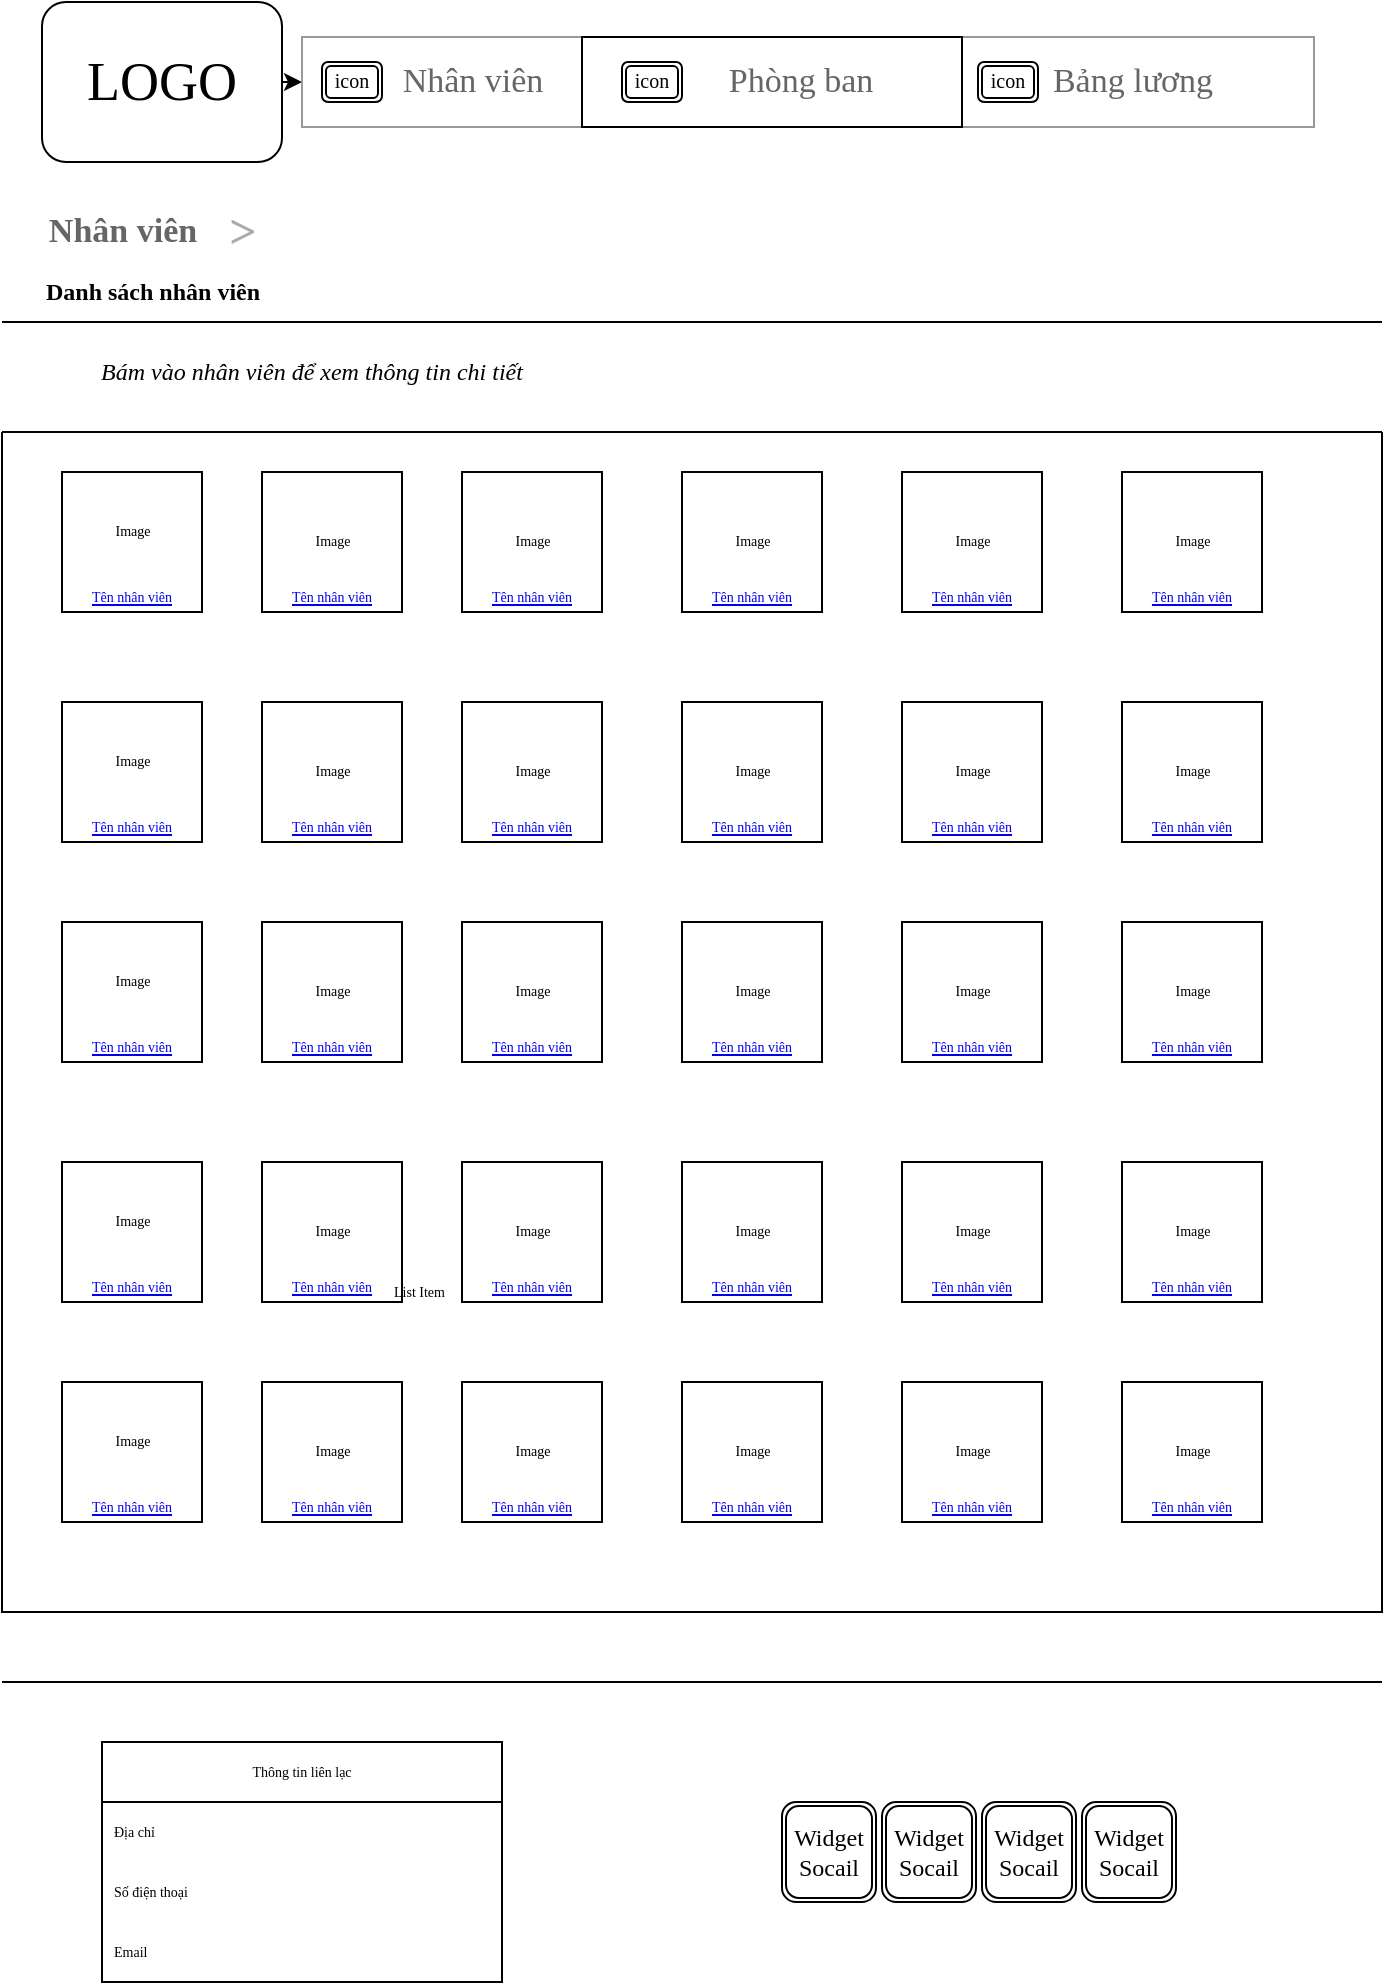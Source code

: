 <mxfile>
    <diagram id="h6iLOTjvrZjWlB6wbwkS" name="Page-1">
        <mxGraphModel dx="527" dy="1409" grid="1" gridSize="10" guides="1" tooltips="1" connect="1" arrows="1" fold="1" page="1" pageScale="1" pageWidth="850" pageHeight="1100" math="0" shadow="0">
            <root>
                <mxCell id="0"/>
                <mxCell id="1" parent="0"/>
                <mxCell id="18" value="" style="edgeStyle=none;html=1;fontFamily=Georgia;fontSize=27;" edge="1" parent="1" source="2" target="10">
                    <mxGeometry relative="1" as="geometry"/>
                </mxCell>
                <mxCell id="2" value="LOGO" style="rounded=1;whiteSpace=wrap;html=1;fontFamily=Georgia;fontSize=27;" vertex="1" parent="1">
                    <mxGeometry x="90" y="-1060" width="120" height="80" as="geometry"/>
                </mxCell>
                <object label="" id="9">
                    <mxCell style="strokeWidth=1;shadow=0;dashed=0;align=right;html=1;shape=mxgraph.mockup.forms.rrect;rSize=0;strokeColor=#999999;fontFamily=Georgia;fontSize=27;" vertex="1" parent="1">
                        <mxGeometry x="220" y="-1042.5" width="506" height="45" as="geometry"/>
                    </mxCell>
                </object>
                <mxCell id="10" value="Nhân viên" style="strokeColor=inherit;fillColor=inherit;gradientColor=inherit;strokeWidth=1;shadow=0;dashed=0;align=center;html=1;shape=mxgraph.mockup.forms.rrect;rSize=0;fontSize=17;fontColor=#666666;fontFamily=Georgia;spacingLeft=30;" vertex="1" parent="9">
                    <mxGeometry width="140" height="45" as="geometry"/>
                </mxCell>
                <mxCell id="14" value="Bảng lương" style="strokeColor=inherit;fillColor=inherit;gradientColor=inherit;strokeWidth=1;shadow=0;dashed=0;align=center;html=1;shape=mxgraph.mockup.forms.rrect;rSize=0;fontSize=17;fontColor=#666666;fontFamily=Georgia;" vertex="1" parent="9">
                    <mxGeometry x="323.84" width="182.16" height="45" as="geometry"/>
                </mxCell>
                <mxCell id="20" value="&lt;font style=&quot;font-size: 10px&quot;&gt;icon&lt;/font&gt;" style="shape=ext;double=1;rounded=1;whiteSpace=wrap;html=1;fontFamily=Georgia;fontSize=27;align=center;horizontal=1;verticalAlign=middle;labelBackgroundColor=none;spacingLeft=0;spacingBottom=12;" vertex="1" parent="9">
                    <mxGeometry x="10" y="12.5" width="30" height="20" as="geometry"/>
                </mxCell>
                <mxCell id="26" value="&lt;font style=&quot;font-size: 10px&quot;&gt;icon&lt;/font&gt;" style="shape=ext;double=1;rounded=1;whiteSpace=wrap;html=1;fontFamily=Georgia;fontSize=27;align=center;horizontal=1;verticalAlign=middle;labelBackgroundColor=none;spacingLeft=0;spacingBottom=12;" vertex="1" parent="9">
                    <mxGeometry x="338" y="12.5" width="30" height="20" as="geometry"/>
                </mxCell>
                <mxCell id="17" style="edgeStyle=none;html=1;fontFamily=Georgia;fontSize=27;startArrow=none;" edge="1" parent="1" source="13">
                    <mxGeometry relative="1" as="geometry">
                        <mxPoint x="360" y="-1020" as="targetPoint"/>
                    </mxGeometry>
                </mxCell>
                <mxCell id="13" value="Phòng ban" style="strokeColor=inherit;fillColor=inherit;gradientColor=inherit;strokeWidth=1;shadow=0;dashed=0;align=center;html=1;shape=mxgraph.mockup.forms.rrect;rSize=0;fontSize=17;fontColor=#666666;fontFamily=Georgia;spacingLeft=27;" vertex="1" parent="1">
                    <mxGeometry x="360" y="-1042.5" width="190" height="45" as="geometry"/>
                </mxCell>
                <mxCell id="19" value="" style="edgeStyle=none;html=1;fontFamily=Georgia;fontSize=27;endArrow=none;" edge="1" parent="1" source="10" target="13">
                    <mxGeometry relative="1" as="geometry">
                        <mxPoint x="360" y="-1020" as="targetPoint"/>
                        <mxPoint x="352.16" y="-1020" as="sourcePoint"/>
                    </mxGeometry>
                </mxCell>
                <mxCell id="25" value="&lt;font style=&quot;font-size: 10px&quot;&gt;icon&lt;/font&gt;" style="shape=ext;double=1;rounded=1;whiteSpace=wrap;html=1;fontFamily=Georgia;fontSize=27;align=center;horizontal=1;verticalAlign=middle;labelBackgroundColor=none;spacingLeft=0;spacingBottom=12;" vertex="1" parent="1">
                    <mxGeometry x="380" y="-1030" width="30" height="20" as="geometry"/>
                </mxCell>
                <mxCell id="27" value="&lt;font style=&quot;font-size: 17px;&quot;&gt;Nhân viên&lt;/font&gt;" style="strokeWidth=1;shadow=0;dashed=0;align=center;html=1;shape=mxgraph.mockup.navigation.anchor;fontSize=17;fontColor=#666666;fontStyle=1;labelBackgroundColor=none;fontFamily=Georgia;" vertex="1" parent="1">
                    <mxGeometry x="90" y="-965" width="80" height="40" as="geometry"/>
                </mxCell>
                <mxCell id="28" value="&gt;" style="strokeWidth=1;shadow=0;dashed=0;align=center;html=1;shape=mxgraph.mockup.navigation.anchor;fontSize=24;fontColor=#aaaaaa;fontStyle=1;labelBackgroundColor=none;fontFamily=Georgia;" vertex="1" parent="1">
                    <mxGeometry x="180" y="-960" width="20" height="30" as="geometry"/>
                </mxCell>
                <mxCell id="36" value="" style="endArrow=none;html=1;fontFamily=Georgia;fontSize=12;" edge="1" parent="1">
                    <mxGeometry width="50" height="50" relative="1" as="geometry">
                        <mxPoint x="70" y="-900" as="sourcePoint"/>
                        <mxPoint x="760" y="-900" as="targetPoint"/>
                    </mxGeometry>
                </mxCell>
                <mxCell id="38" value="" style="swimlane;startSize=0;labelBackgroundColor=none;fontFamily=Georgia;fontSize=12;" vertex="1" parent="1">
                    <mxGeometry x="70" y="-845" width="690" height="590" as="geometry"/>
                </mxCell>
                <mxCell id="39" value="" style="whiteSpace=wrap;html=1;aspect=fixed;labelBackgroundColor=none;fontFamily=Georgia;fontSize=12;" vertex="1" parent="38">
                    <mxGeometry x="30" y="20" width="70" height="70" as="geometry"/>
                </mxCell>
                <mxCell id="58" value="" style="whiteSpace=wrap;html=1;aspect=fixed;labelBackgroundColor=none;fontFamily=Georgia;fontSize=12;" vertex="1" parent="38">
                    <mxGeometry x="130" y="20" width="70" height="70" as="geometry"/>
                </mxCell>
                <mxCell id="60" value="" style="whiteSpace=wrap;html=1;aspect=fixed;labelBackgroundColor=none;fontFamily=Georgia;fontSize=12;" vertex="1" parent="38">
                    <mxGeometry x="230" y="20" width="70" height="70" as="geometry"/>
                </mxCell>
                <mxCell id="59" value="" style="whiteSpace=wrap;html=1;aspect=fixed;labelBackgroundColor=none;fontFamily=Georgia;fontSize=12;" vertex="1" parent="38">
                    <mxGeometry x="340" y="20" width="70" height="70" as="geometry"/>
                </mxCell>
                <mxCell id="61" value="" style="whiteSpace=wrap;html=1;aspect=fixed;labelBackgroundColor=none;fontFamily=Georgia;fontSize=12;" vertex="1" parent="38">
                    <mxGeometry x="450" y="20" width="70" height="70" as="geometry"/>
                </mxCell>
                <mxCell id="62" value="" style="whiteSpace=wrap;html=1;aspect=fixed;labelBackgroundColor=none;fontFamily=Georgia;fontSize=12;" vertex="1" parent="38">
                    <mxGeometry x="560" y="20" width="70" height="70" as="geometry"/>
                </mxCell>
                <UserObject label="Tên nhân viên" link="https://www.draw.io" id="66">
                    <mxCell style="text;html=1;strokeColor=none;fillColor=none;whiteSpace=wrap;align=center;verticalAlign=middle;fontColor=#0000EE;fontStyle=4;labelBackgroundColor=none;fontFamily=Georgia;fontSize=7;" vertex="1" parent="38">
                        <mxGeometry x="40" y="75" width="50" height="15" as="geometry"/>
                    </mxCell>
                </UserObject>
                <UserObject label="Tên nhân viên" link="https://www.draw.io" id="67">
                    <mxCell style="text;html=1;strokeColor=none;fillColor=none;whiteSpace=wrap;align=center;verticalAlign=middle;fontColor=#0000EE;fontStyle=4;labelBackgroundColor=none;fontFamily=Georgia;fontSize=7;" vertex="1" parent="38">
                        <mxGeometry x="140" y="75" width="50" height="15" as="geometry"/>
                    </mxCell>
                </UserObject>
                <UserObject label="Tên nhân viên" link="https://www.draw.io" id="68">
                    <mxCell style="text;html=1;strokeColor=none;fillColor=none;whiteSpace=wrap;align=center;verticalAlign=middle;fontColor=#0000EE;fontStyle=4;labelBackgroundColor=none;fontFamily=Georgia;fontSize=7;" vertex="1" parent="38">
                        <mxGeometry x="240" y="75" width="50" height="15" as="geometry"/>
                    </mxCell>
                </UserObject>
                <UserObject label="Tên nhân viên" link="https://www.draw.io" id="69">
                    <mxCell style="text;html=1;strokeColor=none;fillColor=none;whiteSpace=wrap;align=center;verticalAlign=middle;fontColor=#0000EE;fontStyle=4;labelBackgroundColor=none;fontFamily=Georgia;fontSize=7;" vertex="1" parent="38">
                        <mxGeometry x="350" y="75" width="50" height="15" as="geometry"/>
                    </mxCell>
                </UserObject>
                <UserObject label="Tên nhân viên" link="https://www.draw.io" id="70">
                    <mxCell style="text;html=1;strokeColor=none;fillColor=none;whiteSpace=wrap;align=center;verticalAlign=middle;fontColor=#0000EE;fontStyle=4;labelBackgroundColor=none;fontFamily=Georgia;fontSize=7;" vertex="1" parent="38">
                        <mxGeometry x="460" y="75" width="50" height="15" as="geometry"/>
                    </mxCell>
                </UserObject>
                <UserObject label="Tên nhân viên" link="https://www.draw.io" id="71">
                    <mxCell style="text;html=1;strokeColor=none;fillColor=none;whiteSpace=wrap;align=center;verticalAlign=middle;fontColor=#0000EE;fontStyle=4;labelBackgroundColor=none;fontFamily=Georgia;fontSize=7;" vertex="1" parent="38">
                        <mxGeometry x="570" y="75" width="50" height="15" as="geometry"/>
                    </mxCell>
                </UserObject>
                <mxCell id="72" value="Image" style="text;html=1;strokeColor=none;fillColor=none;align=center;verticalAlign=middle;whiteSpace=wrap;rounded=0;labelBackgroundColor=none;fontFamily=Georgia;fontSize=7;" vertex="1" parent="38">
                    <mxGeometry x="37.5" y="30" width="55" height="40" as="geometry"/>
                </mxCell>
                <mxCell id="73" value="Image" style="text;html=1;strokeColor=none;fillColor=none;align=center;verticalAlign=middle;whiteSpace=wrap;rounded=0;labelBackgroundColor=none;fontFamily=Georgia;fontSize=7;" vertex="1" parent="38">
                    <mxGeometry x="137.5" y="35" width="55" height="40" as="geometry"/>
                </mxCell>
                <mxCell id="74" value="Image" style="text;html=1;strokeColor=none;fillColor=none;align=center;verticalAlign=middle;whiteSpace=wrap;rounded=0;labelBackgroundColor=none;fontFamily=Georgia;fontSize=7;" vertex="1" parent="38">
                    <mxGeometry x="237.5" y="35" width="55" height="40" as="geometry"/>
                </mxCell>
                <mxCell id="75" value="Image" style="text;html=1;strokeColor=none;fillColor=none;align=center;verticalAlign=middle;whiteSpace=wrap;rounded=0;labelBackgroundColor=none;fontFamily=Georgia;fontSize=7;" vertex="1" parent="38">
                    <mxGeometry x="347.5" y="35" width="55" height="40" as="geometry"/>
                </mxCell>
                <mxCell id="76" value="Image" style="text;html=1;strokeColor=none;fillColor=none;align=center;verticalAlign=middle;whiteSpace=wrap;rounded=0;labelBackgroundColor=none;fontFamily=Georgia;fontSize=7;" vertex="1" parent="38">
                    <mxGeometry x="457.5" y="35" width="55" height="40" as="geometry"/>
                </mxCell>
                <mxCell id="77" value="Image" style="text;html=1;strokeColor=none;fillColor=none;align=center;verticalAlign=middle;whiteSpace=wrap;rounded=0;labelBackgroundColor=none;fontFamily=Georgia;fontSize=7;" vertex="1" parent="38">
                    <mxGeometry x="567.5" y="35" width="55" height="40" as="geometry"/>
                </mxCell>
                <mxCell id="78" value="" style="whiteSpace=wrap;html=1;aspect=fixed;labelBackgroundColor=none;fontFamily=Georgia;fontSize=12;" vertex="1" parent="38">
                    <mxGeometry x="30" y="135" width="70" height="70" as="geometry"/>
                </mxCell>
                <mxCell id="79" value="" style="whiteSpace=wrap;html=1;aspect=fixed;labelBackgroundColor=none;fontFamily=Georgia;fontSize=12;" vertex="1" parent="38">
                    <mxGeometry x="130" y="135" width="70" height="70" as="geometry"/>
                </mxCell>
                <mxCell id="80" value="" style="whiteSpace=wrap;html=1;aspect=fixed;labelBackgroundColor=none;fontFamily=Georgia;fontSize=12;" vertex="1" parent="38">
                    <mxGeometry x="230" y="135" width="70" height="70" as="geometry"/>
                </mxCell>
                <mxCell id="81" value="" style="whiteSpace=wrap;html=1;aspect=fixed;labelBackgroundColor=none;fontFamily=Georgia;fontSize=12;" vertex="1" parent="38">
                    <mxGeometry x="340" y="135" width="70" height="70" as="geometry"/>
                </mxCell>
                <mxCell id="82" value="" style="whiteSpace=wrap;html=1;aspect=fixed;labelBackgroundColor=none;fontFamily=Georgia;fontSize=12;" vertex="1" parent="38">
                    <mxGeometry x="450" y="135" width="70" height="70" as="geometry"/>
                </mxCell>
                <mxCell id="83" value="" style="whiteSpace=wrap;html=1;aspect=fixed;labelBackgroundColor=none;fontFamily=Georgia;fontSize=12;" vertex="1" parent="38">
                    <mxGeometry x="560" y="135" width="70" height="70" as="geometry"/>
                </mxCell>
                <UserObject label="Tên nhân viên" link="https://www.draw.io" id="84">
                    <mxCell style="text;html=1;strokeColor=none;fillColor=none;whiteSpace=wrap;align=center;verticalAlign=middle;fontColor=#0000EE;fontStyle=4;labelBackgroundColor=none;fontFamily=Georgia;fontSize=7;" vertex="1" parent="38">
                        <mxGeometry x="40" y="190" width="50" height="15" as="geometry"/>
                    </mxCell>
                </UserObject>
                <UserObject label="Tên nhân viên" link="https://www.draw.io" id="85">
                    <mxCell style="text;html=1;strokeColor=none;fillColor=none;whiteSpace=wrap;align=center;verticalAlign=middle;fontColor=#0000EE;fontStyle=4;labelBackgroundColor=none;fontFamily=Georgia;fontSize=7;" vertex="1" parent="38">
                        <mxGeometry x="140" y="190" width="50" height="15" as="geometry"/>
                    </mxCell>
                </UserObject>
                <UserObject label="Tên nhân viên" link="https://www.draw.io" id="86">
                    <mxCell style="text;html=1;strokeColor=none;fillColor=none;whiteSpace=wrap;align=center;verticalAlign=middle;fontColor=#0000EE;fontStyle=4;labelBackgroundColor=none;fontFamily=Georgia;fontSize=7;" vertex="1" parent="38">
                        <mxGeometry x="240" y="190" width="50" height="15" as="geometry"/>
                    </mxCell>
                </UserObject>
                <UserObject label="Tên nhân viên" link="https://www.draw.io" id="87">
                    <mxCell style="text;html=1;strokeColor=none;fillColor=none;whiteSpace=wrap;align=center;verticalAlign=middle;fontColor=#0000EE;fontStyle=4;labelBackgroundColor=none;fontFamily=Georgia;fontSize=7;" vertex="1" parent="38">
                        <mxGeometry x="350" y="190" width="50" height="15" as="geometry"/>
                    </mxCell>
                </UserObject>
                <UserObject label="Tên nhân viên" link="https://www.draw.io" id="88">
                    <mxCell style="text;html=1;strokeColor=none;fillColor=none;whiteSpace=wrap;align=center;verticalAlign=middle;fontColor=#0000EE;fontStyle=4;labelBackgroundColor=none;fontFamily=Georgia;fontSize=7;" vertex="1" parent="38">
                        <mxGeometry x="460" y="190" width="50" height="15" as="geometry"/>
                    </mxCell>
                </UserObject>
                <UserObject label="Tên nhân viên" link="https://www.draw.io" id="89">
                    <mxCell style="text;html=1;strokeColor=none;fillColor=none;whiteSpace=wrap;align=center;verticalAlign=middle;fontColor=#0000EE;fontStyle=4;labelBackgroundColor=none;fontFamily=Georgia;fontSize=7;" vertex="1" parent="38">
                        <mxGeometry x="570" y="190" width="50" height="15" as="geometry"/>
                    </mxCell>
                </UserObject>
                <mxCell id="90" value="Image" style="text;html=1;strokeColor=none;fillColor=none;align=center;verticalAlign=middle;whiteSpace=wrap;rounded=0;labelBackgroundColor=none;fontFamily=Georgia;fontSize=7;" vertex="1" parent="38">
                    <mxGeometry x="37.5" y="145" width="55" height="40" as="geometry"/>
                </mxCell>
                <mxCell id="91" value="Image" style="text;html=1;strokeColor=none;fillColor=none;align=center;verticalAlign=middle;whiteSpace=wrap;rounded=0;labelBackgroundColor=none;fontFamily=Georgia;fontSize=7;" vertex="1" parent="38">
                    <mxGeometry x="137.5" y="150" width="55" height="40" as="geometry"/>
                </mxCell>
                <mxCell id="92" value="Image" style="text;html=1;strokeColor=none;fillColor=none;align=center;verticalAlign=middle;whiteSpace=wrap;rounded=0;labelBackgroundColor=none;fontFamily=Georgia;fontSize=7;" vertex="1" parent="38">
                    <mxGeometry x="237.5" y="150" width="55" height="40" as="geometry"/>
                </mxCell>
                <mxCell id="93" value="Image" style="text;html=1;strokeColor=none;fillColor=none;align=center;verticalAlign=middle;whiteSpace=wrap;rounded=0;labelBackgroundColor=none;fontFamily=Georgia;fontSize=7;" vertex="1" parent="38">
                    <mxGeometry x="347.5" y="150" width="55" height="40" as="geometry"/>
                </mxCell>
                <mxCell id="94" value="Image" style="text;html=1;strokeColor=none;fillColor=none;align=center;verticalAlign=middle;whiteSpace=wrap;rounded=0;labelBackgroundColor=none;fontFamily=Georgia;fontSize=7;" vertex="1" parent="38">
                    <mxGeometry x="457.5" y="150" width="55" height="40" as="geometry"/>
                </mxCell>
                <mxCell id="95" value="Image" style="text;html=1;strokeColor=none;fillColor=none;align=center;verticalAlign=middle;whiteSpace=wrap;rounded=0;labelBackgroundColor=none;fontFamily=Georgia;fontSize=7;" vertex="1" parent="38">
                    <mxGeometry x="567.5" y="150" width="55" height="40" as="geometry"/>
                </mxCell>
                <mxCell id="96" value="" style="whiteSpace=wrap;html=1;aspect=fixed;labelBackgroundColor=none;fontFamily=Georgia;fontSize=12;" vertex="1" parent="38">
                    <mxGeometry x="30" y="245" width="70" height="70" as="geometry"/>
                </mxCell>
                <mxCell id="97" value="" style="whiteSpace=wrap;html=1;aspect=fixed;labelBackgroundColor=none;fontFamily=Georgia;fontSize=12;" vertex="1" parent="38">
                    <mxGeometry x="130" y="245" width="70" height="70" as="geometry"/>
                </mxCell>
                <mxCell id="98" value="" style="whiteSpace=wrap;html=1;aspect=fixed;labelBackgroundColor=none;fontFamily=Georgia;fontSize=12;" vertex="1" parent="38">
                    <mxGeometry x="230" y="245" width="70" height="70" as="geometry"/>
                </mxCell>
                <mxCell id="99" value="" style="whiteSpace=wrap;html=1;aspect=fixed;labelBackgroundColor=none;fontFamily=Georgia;fontSize=12;" vertex="1" parent="38">
                    <mxGeometry x="340" y="245" width="70" height="70" as="geometry"/>
                </mxCell>
                <mxCell id="100" value="" style="whiteSpace=wrap;html=1;aspect=fixed;labelBackgroundColor=none;fontFamily=Georgia;fontSize=12;" vertex="1" parent="38">
                    <mxGeometry x="450" y="245" width="70" height="70" as="geometry"/>
                </mxCell>
                <mxCell id="101" value="" style="whiteSpace=wrap;html=1;aspect=fixed;labelBackgroundColor=none;fontFamily=Georgia;fontSize=12;" vertex="1" parent="38">
                    <mxGeometry x="560" y="245" width="70" height="70" as="geometry"/>
                </mxCell>
                <UserObject label="Tên nhân viên" link="https://www.draw.io" id="102">
                    <mxCell style="text;html=1;strokeColor=none;fillColor=none;whiteSpace=wrap;align=center;verticalAlign=middle;fontColor=#0000EE;fontStyle=4;labelBackgroundColor=none;fontFamily=Georgia;fontSize=7;" vertex="1" parent="38">
                        <mxGeometry x="40" y="300" width="50" height="15" as="geometry"/>
                    </mxCell>
                </UserObject>
                <UserObject label="Tên nhân viên" link="https://www.draw.io" id="103">
                    <mxCell style="text;html=1;strokeColor=none;fillColor=none;whiteSpace=wrap;align=center;verticalAlign=middle;fontColor=#0000EE;fontStyle=4;labelBackgroundColor=none;fontFamily=Georgia;fontSize=7;" vertex="1" parent="38">
                        <mxGeometry x="140" y="300" width="50" height="15" as="geometry"/>
                    </mxCell>
                </UserObject>
                <UserObject label="Tên nhân viên" link="https://www.draw.io" id="104">
                    <mxCell style="text;html=1;strokeColor=none;fillColor=none;whiteSpace=wrap;align=center;verticalAlign=middle;fontColor=#0000EE;fontStyle=4;labelBackgroundColor=none;fontFamily=Georgia;fontSize=7;" vertex="1" parent="38">
                        <mxGeometry x="240" y="300" width="50" height="15" as="geometry"/>
                    </mxCell>
                </UserObject>
                <UserObject label="Tên nhân viên" link="https://www.draw.io" id="105">
                    <mxCell style="text;html=1;strokeColor=none;fillColor=none;whiteSpace=wrap;align=center;verticalAlign=middle;fontColor=#0000EE;fontStyle=4;labelBackgroundColor=none;fontFamily=Georgia;fontSize=7;" vertex="1" parent="38">
                        <mxGeometry x="350" y="300" width="50" height="15" as="geometry"/>
                    </mxCell>
                </UserObject>
                <UserObject label="Tên nhân viên" link="https://www.draw.io" id="106">
                    <mxCell style="text;html=1;strokeColor=none;fillColor=none;whiteSpace=wrap;align=center;verticalAlign=middle;fontColor=#0000EE;fontStyle=4;labelBackgroundColor=none;fontFamily=Georgia;fontSize=7;" vertex="1" parent="38">
                        <mxGeometry x="460" y="300" width="50" height="15" as="geometry"/>
                    </mxCell>
                </UserObject>
                <UserObject label="Tên nhân viên" link="https://www.draw.io" id="107">
                    <mxCell style="text;html=1;strokeColor=none;fillColor=none;whiteSpace=wrap;align=center;verticalAlign=middle;fontColor=#0000EE;fontStyle=4;labelBackgroundColor=none;fontFamily=Georgia;fontSize=7;" vertex="1" parent="38">
                        <mxGeometry x="570" y="300" width="50" height="15" as="geometry"/>
                    </mxCell>
                </UserObject>
                <mxCell id="108" value="Image" style="text;html=1;strokeColor=none;fillColor=none;align=center;verticalAlign=middle;whiteSpace=wrap;rounded=0;labelBackgroundColor=none;fontFamily=Georgia;fontSize=7;" vertex="1" parent="38">
                    <mxGeometry x="37.5" y="255" width="55" height="40" as="geometry"/>
                </mxCell>
                <mxCell id="109" value="Image" style="text;html=1;strokeColor=none;fillColor=none;align=center;verticalAlign=middle;whiteSpace=wrap;rounded=0;labelBackgroundColor=none;fontFamily=Georgia;fontSize=7;" vertex="1" parent="38">
                    <mxGeometry x="137.5" y="260" width="55" height="40" as="geometry"/>
                </mxCell>
                <mxCell id="110" value="Image" style="text;html=1;strokeColor=none;fillColor=none;align=center;verticalAlign=middle;whiteSpace=wrap;rounded=0;labelBackgroundColor=none;fontFamily=Georgia;fontSize=7;" vertex="1" parent="38">
                    <mxGeometry x="237.5" y="260" width="55" height="40" as="geometry"/>
                </mxCell>
                <mxCell id="111" value="Image" style="text;html=1;strokeColor=none;fillColor=none;align=center;verticalAlign=middle;whiteSpace=wrap;rounded=0;labelBackgroundColor=none;fontFamily=Georgia;fontSize=7;" vertex="1" parent="38">
                    <mxGeometry x="347.5" y="260" width="55" height="40" as="geometry"/>
                </mxCell>
                <mxCell id="112" value="Image" style="text;html=1;strokeColor=none;fillColor=none;align=center;verticalAlign=middle;whiteSpace=wrap;rounded=0;labelBackgroundColor=none;fontFamily=Georgia;fontSize=7;" vertex="1" parent="38">
                    <mxGeometry x="457.5" y="260" width="55" height="40" as="geometry"/>
                </mxCell>
                <mxCell id="113" value="Image" style="text;html=1;strokeColor=none;fillColor=none;align=center;verticalAlign=middle;whiteSpace=wrap;rounded=0;labelBackgroundColor=none;fontFamily=Georgia;fontSize=7;" vertex="1" parent="38">
                    <mxGeometry x="567.5" y="260" width="55" height="40" as="geometry"/>
                </mxCell>
                <mxCell id="114" value="" style="whiteSpace=wrap;html=1;aspect=fixed;labelBackgroundColor=none;fontFamily=Georgia;fontSize=12;" vertex="1" parent="38">
                    <mxGeometry x="30" y="365" width="70" height="70" as="geometry"/>
                </mxCell>
                <mxCell id="115" value="" style="whiteSpace=wrap;html=1;aspect=fixed;labelBackgroundColor=none;fontFamily=Georgia;fontSize=12;" vertex="1" parent="38">
                    <mxGeometry x="130" y="365" width="70" height="70" as="geometry"/>
                </mxCell>
                <mxCell id="116" value="" style="whiteSpace=wrap;html=1;aspect=fixed;labelBackgroundColor=none;fontFamily=Georgia;fontSize=12;" vertex="1" parent="38">
                    <mxGeometry x="230" y="365" width="70" height="70" as="geometry"/>
                </mxCell>
                <mxCell id="117" value="" style="whiteSpace=wrap;html=1;aspect=fixed;labelBackgroundColor=none;fontFamily=Georgia;fontSize=12;" vertex="1" parent="38">
                    <mxGeometry x="340" y="365" width="70" height="70" as="geometry"/>
                </mxCell>
                <mxCell id="118" value="" style="whiteSpace=wrap;html=1;aspect=fixed;labelBackgroundColor=none;fontFamily=Georgia;fontSize=12;" vertex="1" parent="38">
                    <mxGeometry x="450" y="365" width="70" height="70" as="geometry"/>
                </mxCell>
                <mxCell id="119" value="" style="whiteSpace=wrap;html=1;aspect=fixed;labelBackgroundColor=none;fontFamily=Georgia;fontSize=12;" vertex="1" parent="38">
                    <mxGeometry x="560" y="365" width="70" height="70" as="geometry"/>
                </mxCell>
                <UserObject label="Tên nhân viên" link="https://www.draw.io" id="120">
                    <mxCell style="text;html=1;strokeColor=none;fillColor=none;whiteSpace=wrap;align=center;verticalAlign=middle;fontColor=#0000EE;fontStyle=4;labelBackgroundColor=none;fontFamily=Georgia;fontSize=7;" vertex="1" parent="38">
                        <mxGeometry x="40" y="420" width="50" height="15" as="geometry"/>
                    </mxCell>
                </UserObject>
                <UserObject label="Tên nhân viên" link="https://www.draw.io" id="121">
                    <mxCell style="text;html=1;strokeColor=none;fillColor=none;whiteSpace=wrap;align=center;verticalAlign=middle;fontColor=#0000EE;fontStyle=4;labelBackgroundColor=none;fontFamily=Georgia;fontSize=7;" vertex="1" parent="38">
                        <mxGeometry x="140" y="420" width="50" height="15" as="geometry"/>
                    </mxCell>
                </UserObject>
                <UserObject label="Tên nhân viên" link="https://www.draw.io" id="122">
                    <mxCell style="text;html=1;strokeColor=none;fillColor=none;whiteSpace=wrap;align=center;verticalAlign=middle;fontColor=#0000EE;fontStyle=4;labelBackgroundColor=none;fontFamily=Georgia;fontSize=7;" vertex="1" parent="38">
                        <mxGeometry x="240" y="420" width="50" height="15" as="geometry"/>
                    </mxCell>
                </UserObject>
                <UserObject label="Tên nhân viên" link="https://www.draw.io" id="123">
                    <mxCell style="text;html=1;strokeColor=none;fillColor=none;whiteSpace=wrap;align=center;verticalAlign=middle;fontColor=#0000EE;fontStyle=4;labelBackgroundColor=none;fontFamily=Georgia;fontSize=7;" vertex="1" parent="38">
                        <mxGeometry x="350" y="420" width="50" height="15" as="geometry"/>
                    </mxCell>
                </UserObject>
                <UserObject label="Tên nhân viên" link="https://www.draw.io" id="124">
                    <mxCell style="text;html=1;strokeColor=none;fillColor=none;whiteSpace=wrap;align=center;verticalAlign=middle;fontColor=#0000EE;fontStyle=4;labelBackgroundColor=none;fontFamily=Georgia;fontSize=7;" vertex="1" parent="38">
                        <mxGeometry x="460" y="420" width="50" height="15" as="geometry"/>
                    </mxCell>
                </UserObject>
                <UserObject label="Tên nhân viên" link="https://www.draw.io" id="125">
                    <mxCell style="text;html=1;strokeColor=none;fillColor=none;whiteSpace=wrap;align=center;verticalAlign=middle;fontColor=#0000EE;fontStyle=4;labelBackgroundColor=none;fontFamily=Georgia;fontSize=7;" vertex="1" parent="38">
                        <mxGeometry x="570" y="420" width="50" height="15" as="geometry"/>
                    </mxCell>
                </UserObject>
                <mxCell id="126" value="Image" style="text;html=1;strokeColor=none;fillColor=none;align=center;verticalAlign=middle;whiteSpace=wrap;rounded=0;labelBackgroundColor=none;fontFamily=Georgia;fontSize=7;" vertex="1" parent="38">
                    <mxGeometry x="37.5" y="375" width="55" height="40" as="geometry"/>
                </mxCell>
                <mxCell id="127" value="Image" style="text;html=1;strokeColor=none;fillColor=none;align=center;verticalAlign=middle;whiteSpace=wrap;rounded=0;labelBackgroundColor=none;fontFamily=Georgia;fontSize=7;" vertex="1" parent="38">
                    <mxGeometry x="137.5" y="380" width="55" height="40" as="geometry"/>
                </mxCell>
                <mxCell id="128" value="Image" style="text;html=1;strokeColor=none;fillColor=none;align=center;verticalAlign=middle;whiteSpace=wrap;rounded=0;labelBackgroundColor=none;fontFamily=Georgia;fontSize=7;" vertex="1" parent="38">
                    <mxGeometry x="237.5" y="380" width="55" height="40" as="geometry"/>
                </mxCell>
                <mxCell id="129" value="Image" style="text;html=1;strokeColor=none;fillColor=none;align=center;verticalAlign=middle;whiteSpace=wrap;rounded=0;labelBackgroundColor=none;fontFamily=Georgia;fontSize=7;" vertex="1" parent="38">
                    <mxGeometry x="347.5" y="380" width="55" height="40" as="geometry"/>
                </mxCell>
                <mxCell id="130" value="Image" style="text;html=1;strokeColor=none;fillColor=none;align=center;verticalAlign=middle;whiteSpace=wrap;rounded=0;labelBackgroundColor=none;fontFamily=Georgia;fontSize=7;" vertex="1" parent="38">
                    <mxGeometry x="457.5" y="380" width="55" height="40" as="geometry"/>
                </mxCell>
                <mxCell id="131" value="Image" style="text;html=1;strokeColor=none;fillColor=none;align=center;verticalAlign=middle;whiteSpace=wrap;rounded=0;labelBackgroundColor=none;fontFamily=Georgia;fontSize=7;" vertex="1" parent="38">
                    <mxGeometry x="567.5" y="380" width="55" height="40" as="geometry"/>
                </mxCell>
                <mxCell id="132" value="" style="whiteSpace=wrap;html=1;aspect=fixed;labelBackgroundColor=none;fontFamily=Georgia;fontSize=12;" vertex="1" parent="38">
                    <mxGeometry x="30" y="475" width="70" height="70" as="geometry"/>
                </mxCell>
                <mxCell id="133" value="" style="whiteSpace=wrap;html=1;aspect=fixed;labelBackgroundColor=none;fontFamily=Georgia;fontSize=12;" vertex="1" parent="38">
                    <mxGeometry x="130" y="475" width="70" height="70" as="geometry"/>
                </mxCell>
                <mxCell id="134" value="" style="whiteSpace=wrap;html=1;aspect=fixed;labelBackgroundColor=none;fontFamily=Georgia;fontSize=12;" vertex="1" parent="38">
                    <mxGeometry x="230" y="475" width="70" height="70" as="geometry"/>
                </mxCell>
                <mxCell id="135" value="" style="whiteSpace=wrap;html=1;aspect=fixed;labelBackgroundColor=none;fontFamily=Georgia;fontSize=12;" vertex="1" parent="38">
                    <mxGeometry x="340" y="475" width="70" height="70" as="geometry"/>
                </mxCell>
                <mxCell id="136" value="" style="whiteSpace=wrap;html=1;aspect=fixed;labelBackgroundColor=none;fontFamily=Georgia;fontSize=12;" vertex="1" parent="38">
                    <mxGeometry x="450" y="475" width="70" height="70" as="geometry"/>
                </mxCell>
                <mxCell id="137" value="" style="whiteSpace=wrap;html=1;aspect=fixed;labelBackgroundColor=none;fontFamily=Georgia;fontSize=12;" vertex="1" parent="38">
                    <mxGeometry x="560" y="475" width="70" height="70" as="geometry"/>
                </mxCell>
                <UserObject label="Tên nhân viên" link="https://www.draw.io" id="138">
                    <mxCell style="text;html=1;strokeColor=none;fillColor=none;whiteSpace=wrap;align=center;verticalAlign=middle;fontColor=#0000EE;fontStyle=4;labelBackgroundColor=none;fontFamily=Georgia;fontSize=7;" vertex="1" parent="38">
                        <mxGeometry x="40" y="530" width="50" height="15" as="geometry"/>
                    </mxCell>
                </UserObject>
                <UserObject label="Tên nhân viên" link="https://www.draw.io" id="139">
                    <mxCell style="text;html=1;strokeColor=none;fillColor=none;whiteSpace=wrap;align=center;verticalAlign=middle;fontColor=#0000EE;fontStyle=4;labelBackgroundColor=none;fontFamily=Georgia;fontSize=7;" vertex="1" parent="38">
                        <mxGeometry x="140" y="530" width="50" height="15" as="geometry"/>
                    </mxCell>
                </UserObject>
                <UserObject label="Tên nhân viên" link="https://www.draw.io" id="140">
                    <mxCell style="text;html=1;strokeColor=none;fillColor=none;whiteSpace=wrap;align=center;verticalAlign=middle;fontColor=#0000EE;fontStyle=4;labelBackgroundColor=none;fontFamily=Georgia;fontSize=7;" vertex="1" parent="38">
                        <mxGeometry x="240" y="530" width="50" height="15" as="geometry"/>
                    </mxCell>
                </UserObject>
                <UserObject label="Tên nhân viên" link="https://www.draw.io" id="141">
                    <mxCell style="text;html=1;strokeColor=none;fillColor=none;whiteSpace=wrap;align=center;verticalAlign=middle;fontColor=#0000EE;fontStyle=4;labelBackgroundColor=none;fontFamily=Georgia;fontSize=7;" vertex="1" parent="38">
                        <mxGeometry x="350" y="530" width="50" height="15" as="geometry"/>
                    </mxCell>
                </UserObject>
                <UserObject label="Tên nhân viên" link="https://www.draw.io" id="142">
                    <mxCell style="text;html=1;strokeColor=none;fillColor=none;whiteSpace=wrap;align=center;verticalAlign=middle;fontColor=#0000EE;fontStyle=4;labelBackgroundColor=none;fontFamily=Georgia;fontSize=7;" vertex="1" parent="38">
                        <mxGeometry x="460" y="530" width="50" height="15" as="geometry"/>
                    </mxCell>
                </UserObject>
                <UserObject label="Tên nhân viên" link="https://www.draw.io" id="143">
                    <mxCell style="text;html=1;strokeColor=none;fillColor=none;whiteSpace=wrap;align=center;verticalAlign=middle;fontColor=#0000EE;fontStyle=4;labelBackgroundColor=none;fontFamily=Georgia;fontSize=7;" vertex="1" parent="38">
                        <mxGeometry x="570" y="530" width="50" height="15" as="geometry"/>
                    </mxCell>
                </UserObject>
                <mxCell id="144" value="Image" style="text;html=1;strokeColor=none;fillColor=none;align=center;verticalAlign=middle;whiteSpace=wrap;rounded=0;labelBackgroundColor=none;fontFamily=Georgia;fontSize=7;" vertex="1" parent="38">
                    <mxGeometry x="37.5" y="485" width="55" height="40" as="geometry"/>
                </mxCell>
                <mxCell id="145" value="Image" style="text;html=1;strokeColor=none;fillColor=none;align=center;verticalAlign=middle;whiteSpace=wrap;rounded=0;labelBackgroundColor=none;fontFamily=Georgia;fontSize=7;" vertex="1" parent="38">
                    <mxGeometry x="137.5" y="490" width="55" height="40" as="geometry"/>
                </mxCell>
                <mxCell id="146" value="Image" style="text;html=1;strokeColor=none;fillColor=none;align=center;verticalAlign=middle;whiteSpace=wrap;rounded=0;labelBackgroundColor=none;fontFamily=Georgia;fontSize=7;" vertex="1" parent="38">
                    <mxGeometry x="237.5" y="490" width="55" height="40" as="geometry"/>
                </mxCell>
                <mxCell id="147" value="Image" style="text;html=1;strokeColor=none;fillColor=none;align=center;verticalAlign=middle;whiteSpace=wrap;rounded=0;labelBackgroundColor=none;fontFamily=Georgia;fontSize=7;" vertex="1" parent="38">
                    <mxGeometry x="347.5" y="490" width="55" height="40" as="geometry"/>
                </mxCell>
                <mxCell id="148" value="Image" style="text;html=1;strokeColor=none;fillColor=none;align=center;verticalAlign=middle;whiteSpace=wrap;rounded=0;labelBackgroundColor=none;fontFamily=Georgia;fontSize=7;" vertex="1" parent="38">
                    <mxGeometry x="457.5" y="490" width="55" height="40" as="geometry"/>
                </mxCell>
                <mxCell id="149" value="Image" style="text;html=1;strokeColor=none;fillColor=none;align=center;verticalAlign=middle;whiteSpace=wrap;rounded=0;labelBackgroundColor=none;fontFamily=Georgia;fontSize=7;" vertex="1" parent="38">
                    <mxGeometry x="567.5" y="490" width="55" height="40" as="geometry"/>
                </mxCell>
                <mxCell id="53" value="" style="endArrow=none;html=1;fontFamily=Georgia;fontSize=12;" edge="1" parent="1">
                    <mxGeometry width="50" height="50" relative="1" as="geometry">
                        <mxPoint x="70" y="-220" as="sourcePoint"/>
                        <mxPoint x="760" y="-220" as="targetPoint"/>
                    </mxGeometry>
                </mxCell>
                <mxCell id="55" value="Bám vào nhân viên&amp;nbsp;để xem thông tin chi tiết" style="text;html=1;strokeColor=none;fillColor=none;align=center;verticalAlign=middle;whiteSpace=wrap;rounded=0;labelBackgroundColor=none;fontFamily=Georgia;fontSize=12;fontStyle=2" vertex="1" parent="1">
                    <mxGeometry x="90" y="-890" width="270" height="30" as="geometry"/>
                </mxCell>
                <mxCell id="57" value="&lt;b style=&quot;font-style: normal&quot;&gt;Danh sách nhân viên&lt;/b&gt;" style="text;html=1;strokeColor=none;fillColor=none;align=left;verticalAlign=middle;whiteSpace=wrap;rounded=0;labelBackgroundColor=none;fontFamily=Georgia;fontSize=12;fontStyle=2" vertex="1" parent="1">
                    <mxGeometry x="90" y="-930" width="150" height="30" as="geometry"/>
                </mxCell>
                <mxCell id="150" value="List Item" style="text;strokeColor=none;fillColor=none;align=left;verticalAlign=middle;spacingLeft=4;spacingRight=4;overflow=hidden;points=[[0,0.5],[1,0.5]];portConstraint=eastwest;rotatable=0;labelBackgroundColor=none;fontFamily=Georgia;fontSize=7;" vertex="1" parent="1">
                    <mxGeometry x="260" y="-430" width="80" height="30" as="geometry"/>
                </mxCell>
                <mxCell id="151" value="Thông tin liên lạc" style="swimlane;fontStyle=0;childLayout=stackLayout;horizontal=1;startSize=30;horizontalStack=0;resizeParent=1;resizeParentMax=0;resizeLast=0;collapsible=1;marginBottom=0;labelBackgroundColor=none;fontFamily=Georgia;fontSize=7;" vertex="1" parent="1">
                    <mxGeometry x="120" y="-190" width="200" height="120" as="geometry"/>
                </mxCell>
                <mxCell id="152" value="Địa chỉ" style="text;strokeColor=none;fillColor=none;align=left;verticalAlign=middle;spacingLeft=4;spacingRight=4;overflow=hidden;points=[[0,0.5],[1,0.5]];portConstraint=eastwest;rotatable=0;labelBackgroundColor=none;fontFamily=Georgia;fontSize=7;" vertex="1" parent="151">
                    <mxGeometry y="30" width="200" height="30" as="geometry"/>
                </mxCell>
                <mxCell id="153" value="Số điện thoại" style="text;strokeColor=none;fillColor=none;align=left;verticalAlign=middle;spacingLeft=4;spacingRight=4;overflow=hidden;points=[[0,0.5],[1,0.5]];portConstraint=eastwest;rotatable=0;labelBackgroundColor=none;fontFamily=Georgia;fontSize=7;" vertex="1" parent="151">
                    <mxGeometry y="60" width="200" height="30" as="geometry"/>
                </mxCell>
                <mxCell id="154" value="Email" style="text;strokeColor=none;fillColor=none;align=left;verticalAlign=middle;spacingLeft=4;spacingRight=4;overflow=hidden;points=[[0,0.5],[1,0.5]];portConstraint=eastwest;rotatable=0;labelBackgroundColor=none;fontFamily=Georgia;fontSize=7;" vertex="1" parent="151">
                    <mxGeometry y="90" width="200" height="30" as="geometry"/>
                </mxCell>
                <mxCell id="158" value="&lt;font style=&quot;font-size: 12px&quot;&gt;Widget Socail&lt;/font&gt;" style="shape=ext;double=1;rounded=1;whiteSpace=wrap;html=1;labelBackgroundColor=none;fontFamily=Georgia;fontSize=7;" vertex="1" parent="1">
                    <mxGeometry x="460" y="-160" width="47" height="50" as="geometry"/>
                </mxCell>
                <mxCell id="159" value="&lt;font style=&quot;font-size: 12px&quot;&gt;Widget Socail&lt;/font&gt;" style="shape=ext;double=1;rounded=1;whiteSpace=wrap;html=1;labelBackgroundColor=none;fontFamily=Georgia;fontSize=7;" vertex="1" parent="1">
                    <mxGeometry x="510" y="-160" width="47" height="50" as="geometry"/>
                </mxCell>
                <mxCell id="160" value="&lt;font style=&quot;font-size: 12px&quot;&gt;Widget Socail&lt;/font&gt;" style="shape=ext;double=1;rounded=1;whiteSpace=wrap;html=1;labelBackgroundColor=none;fontFamily=Georgia;fontSize=7;" vertex="1" parent="1">
                    <mxGeometry x="560" y="-160" width="47" height="50" as="geometry"/>
                </mxCell>
                <mxCell id="161" value="&lt;font style=&quot;font-size: 12px&quot;&gt;Widget Socail&lt;/font&gt;" style="shape=ext;double=1;rounded=1;whiteSpace=wrap;html=1;labelBackgroundColor=none;fontFamily=Georgia;fontSize=7;" vertex="1" parent="1">
                    <mxGeometry x="610" y="-160" width="47" height="50" as="geometry"/>
                </mxCell>
            </root>
        </mxGraphModel>
    </diagram>
</mxfile>